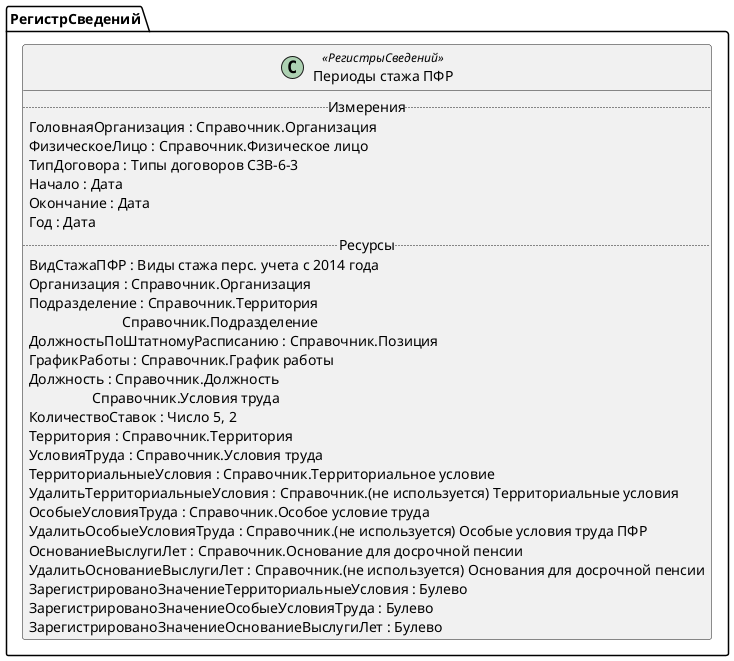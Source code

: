 ﻿@startuml ПериодыСтажаПФР
'!include templates.wsd
'..\include templates.wsd
class РегистрСведений.ПериодыСтажаПФР as "Периоды стажа ПФР" <<РегистрыСведений>>
{
..Измерения..
ГоловнаяОрганизация : Справочник.Организация
ФизическоеЛицо : Справочник.Физическое лицо
ТипДоговора : Типы договоров СЗВ-6-3
Начало : Дата
Окончание : Дата
Год : Дата
..Ресурсы..
ВидСтажаПФР : Виды стажа перс. учета с 2014 года
Организация : Справочник.Организация
Подразделение : Справочник.Территория\rСправочник.Подразделение
ДолжностьПоШтатномуРасписанию : Справочник.Позиция
ГрафикРаботы : Справочник.График работы
Должность : Справочник.Должность\rСправочник.Условия труда
КоличествоСтавок : Число 5, 2
Территория : Справочник.Территория
УсловияТруда : Справочник.Условия труда
ТерриториальныеУсловия : Справочник.Территориальное условие
УдалитьТерриториальныеУсловия : Справочник.(не используется) Территориальные условия
ОсобыеУсловияТруда : Справочник.Особое условие труда
УдалитьОсобыеУсловияТруда : Справочник.(не используется) Особые условия труда ПФР
ОснованиеВыслугиЛет : Справочник.Основание для досрочной пенсии
УдалитьОснованиеВыслугиЛет : Справочник.(не используется) Основания для досрочной пенсии
ЗарегистрированоЗначениеТерриториальныеУсловия : Булево
ЗарегистрированоЗначениеОсобыеУсловияТруда : Булево
ЗарегистрированоЗначениеОснованиеВыслугиЛет : Булево
}
@enduml
